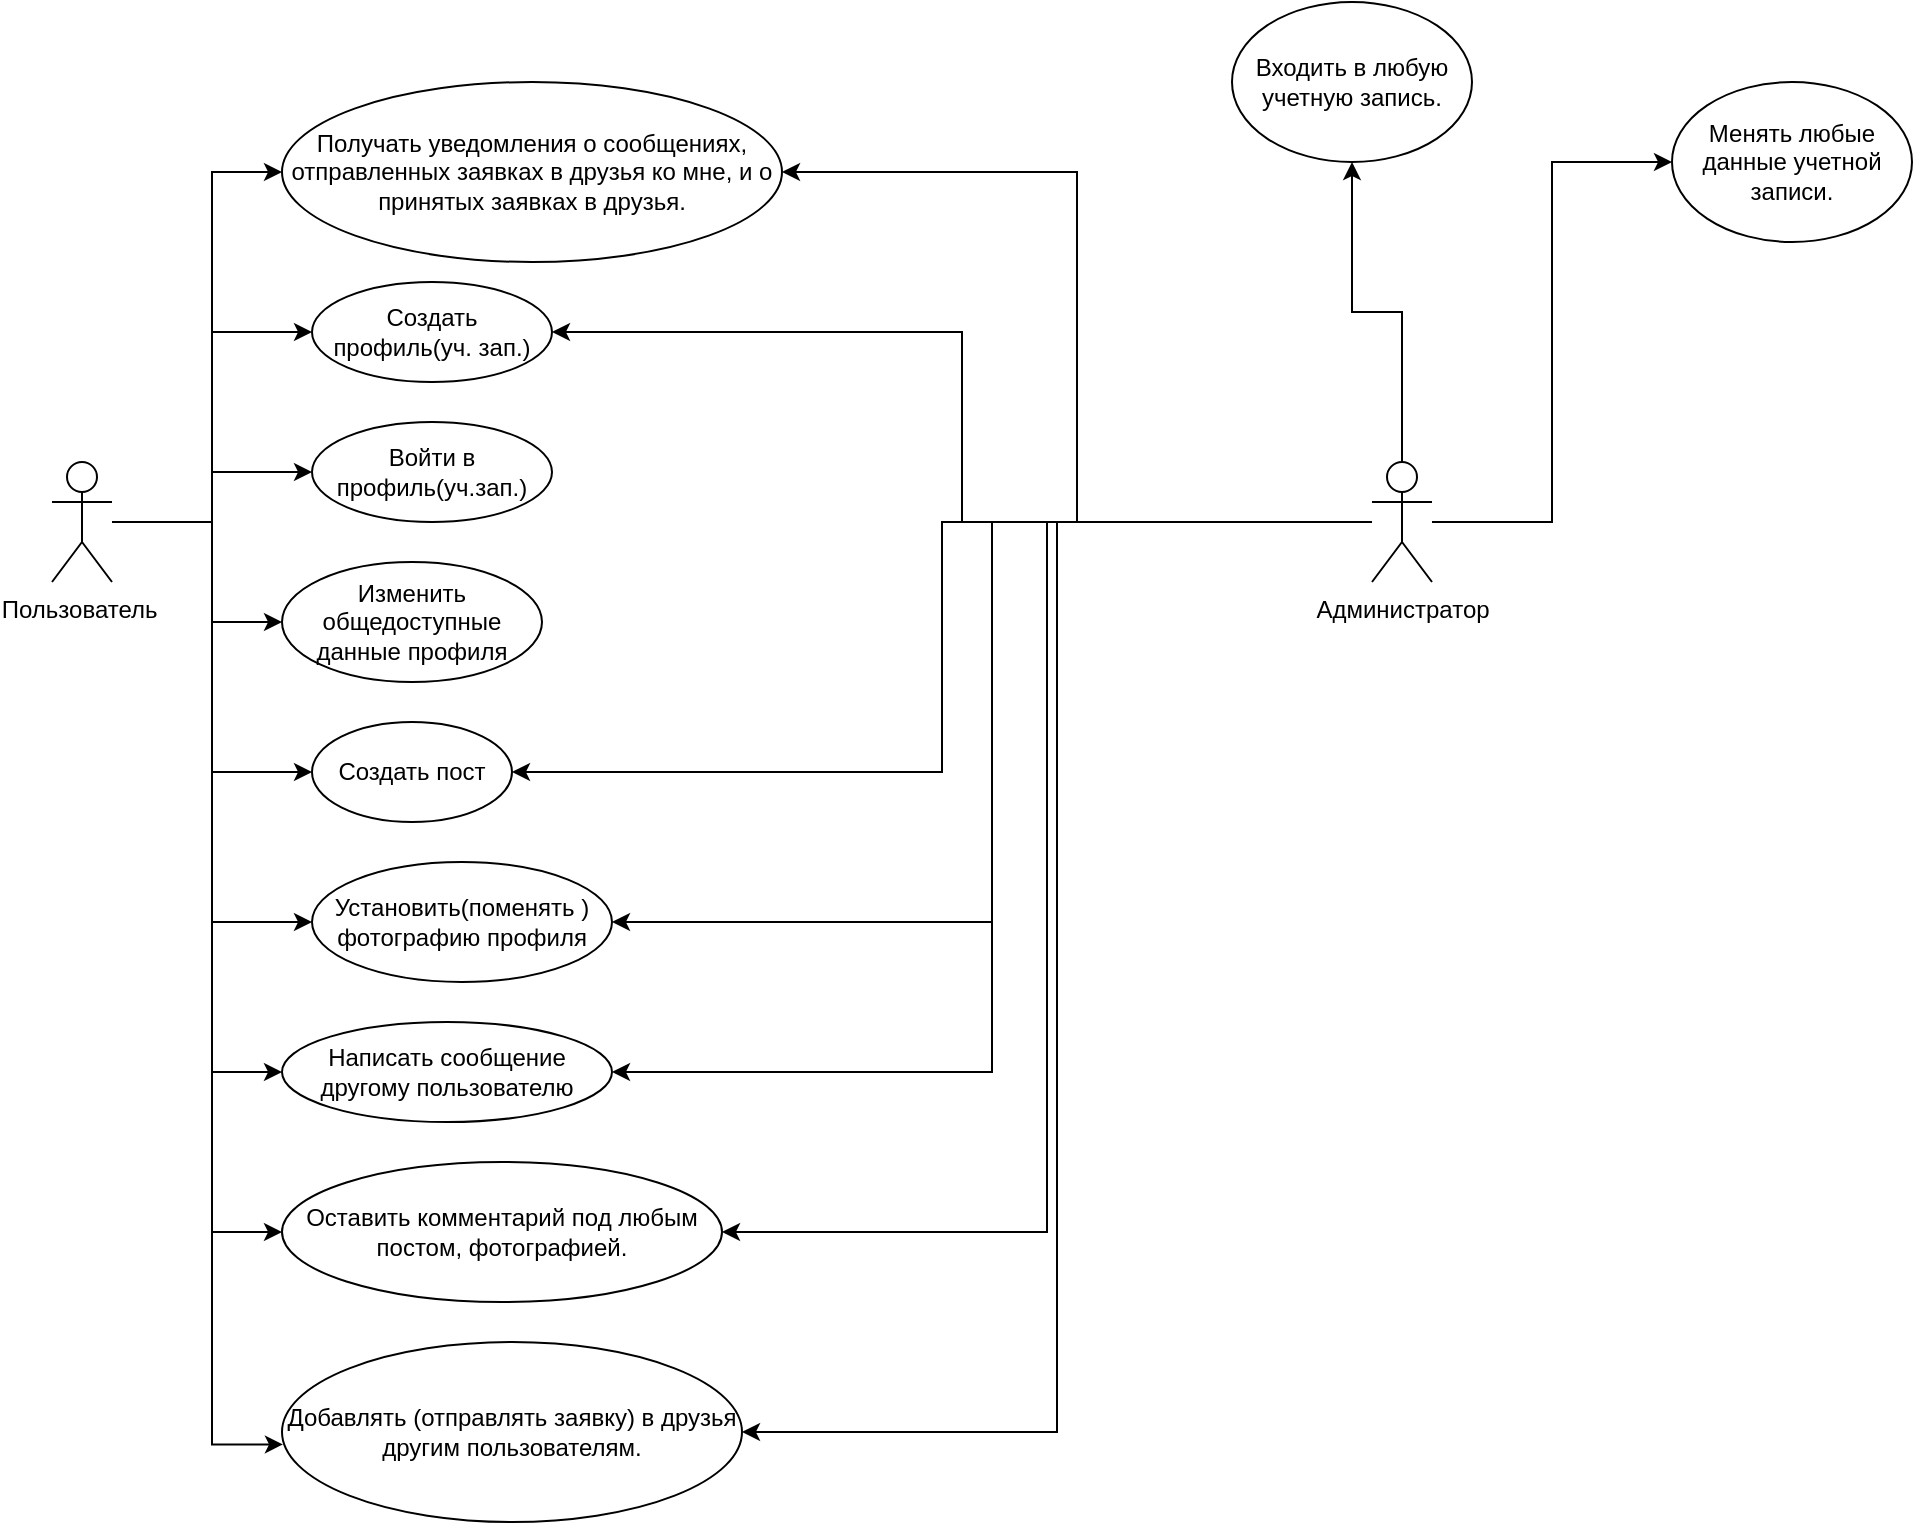 <mxfile version="20.8.20" type="github">
  <diagram name="Страница 1" id="01bKaQQtMlq7vf0zxQue">
    <mxGraphModel dx="1640" dy="901" grid="1" gridSize="10" guides="1" tooltips="1" connect="1" arrows="1" fold="1" page="1" pageScale="1" pageWidth="3300" pageHeight="4681" math="0" shadow="0">
      <root>
        <mxCell id="0" />
        <mxCell id="1" parent="0" />
        <mxCell id="vcRgsJEtyeUMOPJ4Tpu4-7" style="edgeStyle=orthogonalEdgeStyle;rounded=0;orthogonalLoop=1;jettySize=auto;html=1;entryX=0;entryY=0.5;entryDx=0;entryDy=0;" edge="1" parent="1" source="vcRgsJEtyeUMOPJ4Tpu4-1" target="vcRgsJEtyeUMOPJ4Tpu4-6">
          <mxGeometry relative="1" as="geometry" />
        </mxCell>
        <mxCell id="vcRgsJEtyeUMOPJ4Tpu4-9" style="edgeStyle=orthogonalEdgeStyle;rounded=0;orthogonalLoop=1;jettySize=auto;html=1;" edge="1" parent="1" source="vcRgsJEtyeUMOPJ4Tpu4-1" target="vcRgsJEtyeUMOPJ4Tpu4-8">
          <mxGeometry relative="1" as="geometry" />
        </mxCell>
        <mxCell id="vcRgsJEtyeUMOPJ4Tpu4-15" style="edgeStyle=orthogonalEdgeStyle;rounded=0;orthogonalLoop=1;jettySize=auto;html=1;" edge="1" parent="1" source="vcRgsJEtyeUMOPJ4Tpu4-1" target="vcRgsJEtyeUMOPJ4Tpu4-11">
          <mxGeometry relative="1" as="geometry">
            <Array as="points">
              <mxPoint x="620" y="2700" />
              <mxPoint x="620" y="2750" />
            </Array>
          </mxGeometry>
        </mxCell>
        <mxCell id="vcRgsJEtyeUMOPJ4Tpu4-16" style="edgeStyle=orthogonalEdgeStyle;rounded=0;orthogonalLoop=1;jettySize=auto;html=1;entryX=0;entryY=0.5;entryDx=0;entryDy=0;" edge="1" parent="1" source="vcRgsJEtyeUMOPJ4Tpu4-1" target="vcRgsJEtyeUMOPJ4Tpu4-14">
          <mxGeometry relative="1" as="geometry" />
        </mxCell>
        <mxCell id="vcRgsJEtyeUMOPJ4Tpu4-17" style="edgeStyle=orthogonalEdgeStyle;rounded=0;orthogonalLoop=1;jettySize=auto;html=1;entryX=0;entryY=0.5;entryDx=0;entryDy=0;" edge="1" parent="1" source="vcRgsJEtyeUMOPJ4Tpu4-1" target="vcRgsJEtyeUMOPJ4Tpu4-13">
          <mxGeometry relative="1" as="geometry" />
        </mxCell>
        <mxCell id="vcRgsJEtyeUMOPJ4Tpu4-18" style="edgeStyle=orthogonalEdgeStyle;rounded=0;orthogonalLoop=1;jettySize=auto;html=1;entryX=0;entryY=0.5;entryDx=0;entryDy=0;" edge="1" parent="1" source="vcRgsJEtyeUMOPJ4Tpu4-1" target="vcRgsJEtyeUMOPJ4Tpu4-12">
          <mxGeometry relative="1" as="geometry">
            <Array as="points">
              <mxPoint x="620" y="2700" />
              <mxPoint x="620" y="2975" />
            </Array>
          </mxGeometry>
        </mxCell>
        <mxCell id="vcRgsJEtyeUMOPJ4Tpu4-20" style="edgeStyle=orthogonalEdgeStyle;rounded=0;orthogonalLoop=1;jettySize=auto;html=1;entryX=0;entryY=0.5;entryDx=0;entryDy=0;" edge="1" parent="1" source="vcRgsJEtyeUMOPJ4Tpu4-1" target="vcRgsJEtyeUMOPJ4Tpu4-19">
          <mxGeometry relative="1" as="geometry">
            <Array as="points">
              <mxPoint x="620" y="2700" />
              <mxPoint x="620" y="3055" />
            </Array>
          </mxGeometry>
        </mxCell>
        <mxCell id="vcRgsJEtyeUMOPJ4Tpu4-22" style="edgeStyle=orthogonalEdgeStyle;rounded=0;orthogonalLoop=1;jettySize=auto;html=1;entryX=0.002;entryY=0.569;entryDx=0;entryDy=0;entryPerimeter=0;" edge="1" parent="1" source="vcRgsJEtyeUMOPJ4Tpu4-1" target="vcRgsJEtyeUMOPJ4Tpu4-21">
          <mxGeometry relative="1" as="geometry">
            <Array as="points">
              <mxPoint x="620" y="2700" />
              <mxPoint x="620" y="3161" />
            </Array>
          </mxGeometry>
        </mxCell>
        <mxCell id="vcRgsJEtyeUMOPJ4Tpu4-24" style="edgeStyle=orthogonalEdgeStyle;rounded=0;orthogonalLoop=1;jettySize=auto;html=1;entryX=0;entryY=0.5;entryDx=0;entryDy=0;" edge="1" parent="1" source="vcRgsJEtyeUMOPJ4Tpu4-1" target="vcRgsJEtyeUMOPJ4Tpu4-23">
          <mxGeometry relative="1" as="geometry">
            <Array as="points">
              <mxPoint x="620" y="2700" />
              <mxPoint x="620" y="2525" />
            </Array>
          </mxGeometry>
        </mxCell>
        <mxCell id="vcRgsJEtyeUMOPJ4Tpu4-1" value="Пользователь&amp;nbsp;" style="shape=umlActor;verticalLabelPosition=bottom;verticalAlign=top;html=1;outlineConnect=0;" vertex="1" parent="1">
          <mxGeometry x="540" y="2670" width="30" height="60" as="geometry" />
        </mxCell>
        <mxCell id="vcRgsJEtyeUMOPJ4Tpu4-25" style="edgeStyle=orthogonalEdgeStyle;rounded=0;orthogonalLoop=1;jettySize=auto;html=1;entryX=1;entryY=0.5;entryDx=0;entryDy=0;" edge="1" parent="1" source="vcRgsJEtyeUMOPJ4Tpu4-3" target="vcRgsJEtyeUMOPJ4Tpu4-23">
          <mxGeometry relative="1" as="geometry">
            <mxPoint x="1020" y="2620" as="targetPoint" />
          </mxGeometry>
        </mxCell>
        <mxCell id="vcRgsJEtyeUMOPJ4Tpu4-26" style="edgeStyle=orthogonalEdgeStyle;rounded=0;orthogonalLoop=1;jettySize=auto;html=1;entryX=1;entryY=0.5;entryDx=0;entryDy=0;" edge="1" parent="1" source="vcRgsJEtyeUMOPJ4Tpu4-3" target="vcRgsJEtyeUMOPJ4Tpu4-6">
          <mxGeometry relative="1" as="geometry" />
        </mxCell>
        <mxCell id="vcRgsJEtyeUMOPJ4Tpu4-31" style="edgeStyle=orthogonalEdgeStyle;rounded=0;orthogonalLoop=1;jettySize=auto;html=1;entryX=1;entryY=0.5;entryDx=0;entryDy=0;" edge="1" parent="1" source="vcRgsJEtyeUMOPJ4Tpu4-3" target="vcRgsJEtyeUMOPJ4Tpu4-14">
          <mxGeometry relative="1" as="geometry" />
        </mxCell>
        <mxCell id="vcRgsJEtyeUMOPJ4Tpu4-32" style="edgeStyle=orthogonalEdgeStyle;rounded=0;orthogonalLoop=1;jettySize=auto;html=1;entryX=1;entryY=0.5;entryDx=0;entryDy=0;" edge="1" parent="1" source="vcRgsJEtyeUMOPJ4Tpu4-3" target="vcRgsJEtyeUMOPJ4Tpu4-13">
          <mxGeometry relative="1" as="geometry" />
        </mxCell>
        <mxCell id="vcRgsJEtyeUMOPJ4Tpu4-33" style="edgeStyle=orthogonalEdgeStyle;rounded=0;orthogonalLoop=1;jettySize=auto;html=1;entryX=1;entryY=0.5;entryDx=0;entryDy=0;" edge="1" parent="1" source="vcRgsJEtyeUMOPJ4Tpu4-3" target="vcRgsJEtyeUMOPJ4Tpu4-12">
          <mxGeometry relative="1" as="geometry" />
        </mxCell>
        <mxCell id="vcRgsJEtyeUMOPJ4Tpu4-34" style="edgeStyle=orthogonalEdgeStyle;rounded=0;orthogonalLoop=1;jettySize=auto;html=1;entryX=1;entryY=0.5;entryDx=0;entryDy=0;" edge="1" parent="1" source="vcRgsJEtyeUMOPJ4Tpu4-3" target="vcRgsJEtyeUMOPJ4Tpu4-19">
          <mxGeometry relative="1" as="geometry" />
        </mxCell>
        <mxCell id="vcRgsJEtyeUMOPJ4Tpu4-36" style="edgeStyle=orthogonalEdgeStyle;rounded=0;orthogonalLoop=1;jettySize=auto;html=1;entryX=1;entryY=0.5;entryDx=0;entryDy=0;" edge="1" parent="1" source="vcRgsJEtyeUMOPJ4Tpu4-3" target="vcRgsJEtyeUMOPJ4Tpu4-21">
          <mxGeometry relative="1" as="geometry" />
        </mxCell>
        <mxCell id="vcRgsJEtyeUMOPJ4Tpu4-38" style="edgeStyle=orthogonalEdgeStyle;rounded=0;orthogonalLoop=1;jettySize=auto;html=1;entryX=0.5;entryY=1;entryDx=0;entryDy=0;" edge="1" parent="1" source="vcRgsJEtyeUMOPJ4Tpu4-3" target="vcRgsJEtyeUMOPJ4Tpu4-37">
          <mxGeometry relative="1" as="geometry" />
        </mxCell>
        <mxCell id="vcRgsJEtyeUMOPJ4Tpu4-40" style="edgeStyle=orthogonalEdgeStyle;rounded=0;orthogonalLoop=1;jettySize=auto;html=1;entryX=0;entryY=0.5;entryDx=0;entryDy=0;" edge="1" parent="1" source="vcRgsJEtyeUMOPJ4Tpu4-3" target="vcRgsJEtyeUMOPJ4Tpu4-39">
          <mxGeometry relative="1" as="geometry" />
        </mxCell>
        <mxCell id="vcRgsJEtyeUMOPJ4Tpu4-3" value="Администратор&lt;br&gt;" style="shape=umlActor;verticalLabelPosition=bottom;verticalAlign=top;html=1;outlineConnect=0;" vertex="1" parent="1">
          <mxGeometry x="1200" y="2670" width="30" height="60" as="geometry" />
        </mxCell>
        <mxCell id="vcRgsJEtyeUMOPJ4Tpu4-6" value="Создать профиль(уч. зап.)" style="ellipse;whiteSpace=wrap;html=1;" vertex="1" parent="1">
          <mxGeometry x="670" y="2580" width="120" height="50" as="geometry" />
        </mxCell>
        <mxCell id="vcRgsJEtyeUMOPJ4Tpu4-8" value="Войти в профиль(уч.зап.)" style="ellipse;whiteSpace=wrap;html=1;" vertex="1" parent="1">
          <mxGeometry x="670" y="2650" width="120" height="50" as="geometry" />
        </mxCell>
        <mxCell id="vcRgsJEtyeUMOPJ4Tpu4-11" value="Изменить общедоступные данные профиля" style="ellipse;whiteSpace=wrap;html=1;" vertex="1" parent="1">
          <mxGeometry x="655" y="2720" width="130" height="60" as="geometry" />
        </mxCell>
        <mxCell id="vcRgsJEtyeUMOPJ4Tpu4-12" value="Написать сообщение другому пользователю" style="ellipse;whiteSpace=wrap;html=1;" vertex="1" parent="1">
          <mxGeometry x="655" y="2950" width="165" height="50" as="geometry" />
        </mxCell>
        <mxCell id="vcRgsJEtyeUMOPJ4Tpu4-13" value="Установить(поменять ) фотографию профиля" style="ellipse;whiteSpace=wrap;html=1;" vertex="1" parent="1">
          <mxGeometry x="670" y="2870" width="150" height="60" as="geometry" />
        </mxCell>
        <mxCell id="vcRgsJEtyeUMOPJ4Tpu4-14" value="Создать пост" style="ellipse;whiteSpace=wrap;html=1;" vertex="1" parent="1">
          <mxGeometry x="670" y="2800" width="100" height="50" as="geometry" />
        </mxCell>
        <mxCell id="vcRgsJEtyeUMOPJ4Tpu4-19" value="Оставить комментарий под любым постом, фотографией." style="ellipse;whiteSpace=wrap;html=1;" vertex="1" parent="1">
          <mxGeometry x="655" y="3020" width="220" height="70" as="geometry" />
        </mxCell>
        <mxCell id="vcRgsJEtyeUMOPJ4Tpu4-21" value="Добавлять (отправлять заявку) в друзья другим пользователям." style="ellipse;whiteSpace=wrap;html=1;" vertex="1" parent="1">
          <mxGeometry x="655" y="3110" width="230" height="90" as="geometry" />
        </mxCell>
        <mxCell id="vcRgsJEtyeUMOPJ4Tpu4-23" value="Получать уведомления о сообщениях, отправленных заявках в друзья ко мне, и о принятых заявках в друзья." style="ellipse;whiteSpace=wrap;html=1;" vertex="1" parent="1">
          <mxGeometry x="655" y="2480" width="250" height="90" as="geometry" />
        </mxCell>
        <mxCell id="vcRgsJEtyeUMOPJ4Tpu4-37" value="Входить в любую учетную запись." style="ellipse;whiteSpace=wrap;html=1;" vertex="1" parent="1">
          <mxGeometry x="1130" y="2440" width="120" height="80" as="geometry" />
        </mxCell>
        <mxCell id="vcRgsJEtyeUMOPJ4Tpu4-39" value="Менять любые данные учетной записи." style="ellipse;whiteSpace=wrap;html=1;" vertex="1" parent="1">
          <mxGeometry x="1350" y="2480" width="120" height="80" as="geometry" />
        </mxCell>
      </root>
    </mxGraphModel>
  </diagram>
</mxfile>
